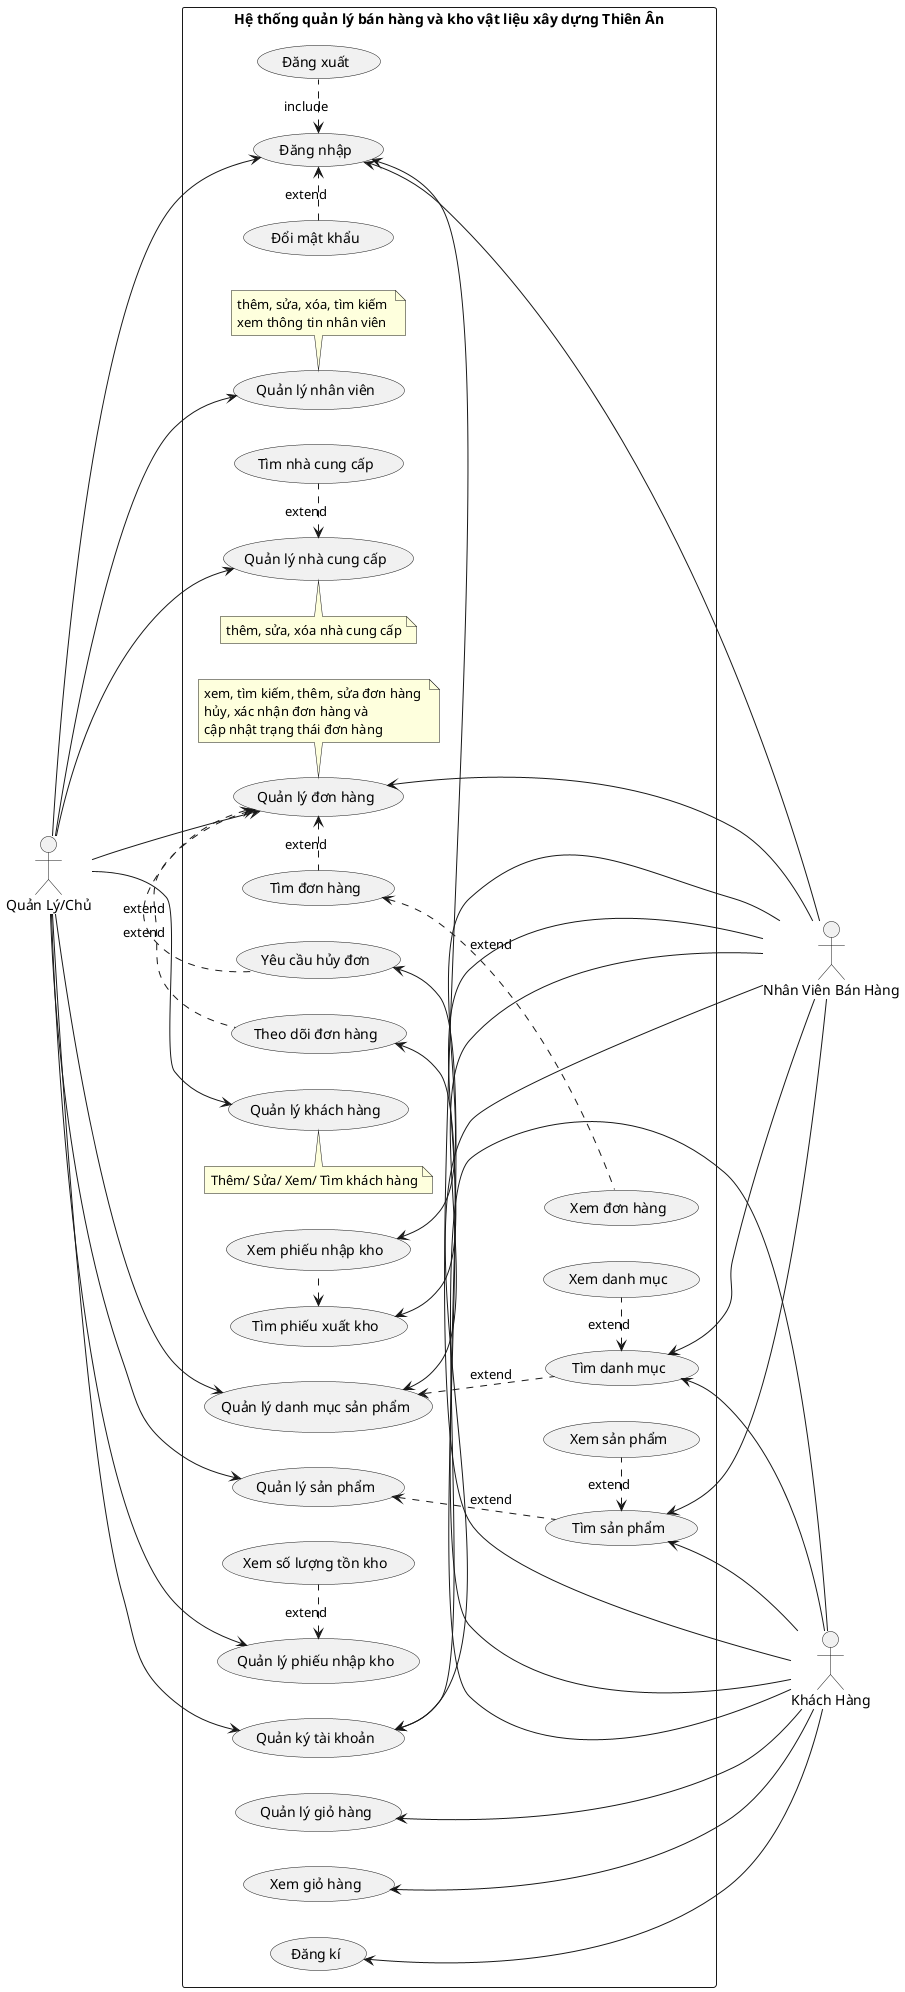 @startuml ArietyUC

skinparam shadowing false
left to right direction

actor "Khách Hàng" as KH
actor "Quản Lý/Chủ" as NVQL
actor "Nhân Viên Bán Hàng" as NVBH

rectangle "Hệ thống quản lý bán hàng và kho vật liệu xây dựng Thiên Ân" {

'--------------------------------------Chức năng--------------------------------------
'QL tài khoản
usecase QLTK as "Quản ký tài khoản"
'note top of QLTK: thêm, sửa, xóa thông tin cá nhân
(Đăng nhập) as DNhap
(Đăng xuất) as DXuat
(Đăng kí) as DKi
(Đổi mật khẩu) as DMKhau

DNhap  <.  DXuat: include
DMKhau .> DNhap : extend

'QL sản phẩm
usecase QLSP as "Quản lý sản phẩm"
'note bottom of QLSP: thêm, sửa, xóa sản phẩm
(Xem sản phẩm) as XemSP
(Tìm sản phẩm) as TimSP
TimSP <. XemSP: extend


'QL danh mục sản phẩm
usecase QLDMSP as "Quản lý danh mục sản phẩm"
'note bottom of QLDMSP: thêm, sửa, xóa danh mục
(Xem danh mục) as XemDMSP
(Tìm danh mục) as TimDMSP
TimDMSP <. XemDMSP: extend


'QL nhân viên
usecase QLNV as "Quản lý nhân viên"
note bottom of QLNV: thêm, sửa, xóa, tìm kiếm \nxem thông tin nhân viên


'QL nhà cung cấp
usecase QLNCC as "Quản lý nhà cung cấp"
note top of QLNCC: thêm, sửa, xóa nhà cung cấp
(Tìm nhà cung cấp) as TimNCC


'QL đơn hàng
usecase QLDH as "Quản lý đơn hàng"
note bottom of QLDH: xem, tìm kiếm, thêm, sửa đơn hàng \nhủy, xác nhận đơn hàng và \ncập nhật trạng thái đơn hàng
(Tìm đơn hàng) as TimDH
(Xem đơn hàng) as XemDH
(Theo dõi đơn hàng) as TheoDoiDH
(Yêu cầu hủy đơn) as YCHuyDH
TimDH <.. XemDH: extend
QLDH <. YCHuyDH: extend
QLDH <. TheoDoiDH: extend

'QL giỏ hàng
usecase QLGH as "Quản lý giỏ hàng"
'note top of QLGH: thêm, cập nhật số lượng, đặt hàng, xem lịch sử mua hàng, \ntheo dõi, yêu cầu hủy đơn hàng, \nxác nhận hoặc cập nhật thông tin liên hệ, địa chỉ giao hàng
(Xem giỏ hàng) as XemGH

'QL phiếu nhập kho
usecase QLPNKho as "Quản lý phiếu nhập kho"
'note top of QLPNKho: xem, tìm kiếm, tạo, cập nhật, hủy phiếu nhập kho, \ncập nhật số lượng tồn kho dựa trên đơn hàng và phiếu nhập
(Xem số lượng tồn kho) as XemHT
(Xem phiếu nhập kho) as XemPX
(Tìm phiếu xuất kho) as TimPX
TimPX <. XemPX

'QL khách hàng
usecase QLKH as "Quản lý khách hàng"
(Quản lý khách hàng) as QLKH
note top of QLKH: Thêm/ Sửa/ Xem/ Tìm khách hàng

'QL báo cáo
'usecase QLBC as "Quản lý báo cáo"
'note bottom of QLBC: xem báo cáo

'----------------------HOẠT ĐỘNG----------------------
'_____ Quản lý/ Chủ _____
NVQL --> QLTK
NVQL -> QLSP
NVQL -> QLDMSP
NVQL -> QLNV
NVQL -> QLNCC
NVQL -> QLDH
NVQL -> QLKH
NVQL --> QLPNKho
'NVQL -> QLBC

'san pham
QLSP <.. TimSP: extend
'danh muc san pham
QLDMSP <.. TimDMSP: extend
'nhan vien

'nha cung cap
QLNCC <. TimNCC: extend
'don hang
QLDH <. TimDH: extend
'kho hang
QLPNKho <. XemHT: extend
'phieu xuat kho
TimPX <-- NVBH
'bao cao

'_____ Đăng nhập/Đăng xuất/ Đăng kí _____
'---Quản lý/Chủ---
NVQL -> DNhap

'---Nhân viên bán hàng---
DNhap <- NVBH

'---Khách hàng---
DNhap <- KH
DKi <- KH

'_____ Nhân viên bán hàng _____
QLTK <- NVBH
QLDMSP <- NVBH
QLDH <- NVBH

'san pham
TimSP <-- NVBH
'danh muc san pham
TimDMSP <-- NVBH
'kho hang
XemPX <- NVBH

'_____ Khách hàng _____
QLTK <- KH
QLGH <- KH

'san pham
TimSP <-- KH
'danh muc san pham
TimDMSP <-- KH
'gio hang
XemGH <- KH
'don hang
YCHuyDH <- KH
TheoDoiDH <- KH
}

@enduml
